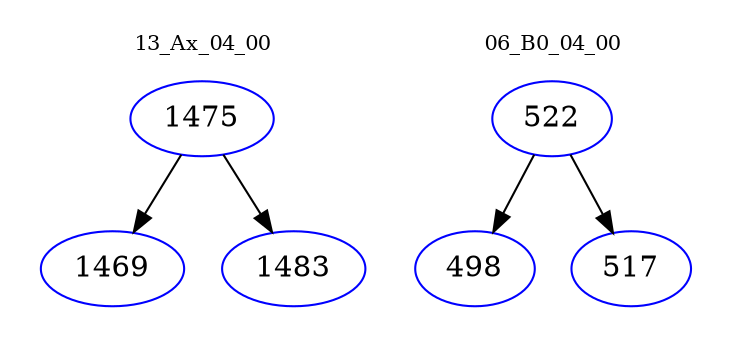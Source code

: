 digraph{
subgraph cluster_0 {
color = white
label = "13_Ax_04_00";
fontsize=10;
T0_1475 [label="1475", color="blue"]
T0_1475 -> T0_1469 [color="black"]
T0_1469 [label="1469", color="blue"]
T0_1475 -> T0_1483 [color="black"]
T0_1483 [label="1483", color="blue"]
}
subgraph cluster_1 {
color = white
label = "06_B0_04_00";
fontsize=10;
T1_522 [label="522", color="blue"]
T1_522 -> T1_498 [color="black"]
T1_498 [label="498", color="blue"]
T1_522 -> T1_517 [color="black"]
T1_517 [label="517", color="blue"]
}
}
